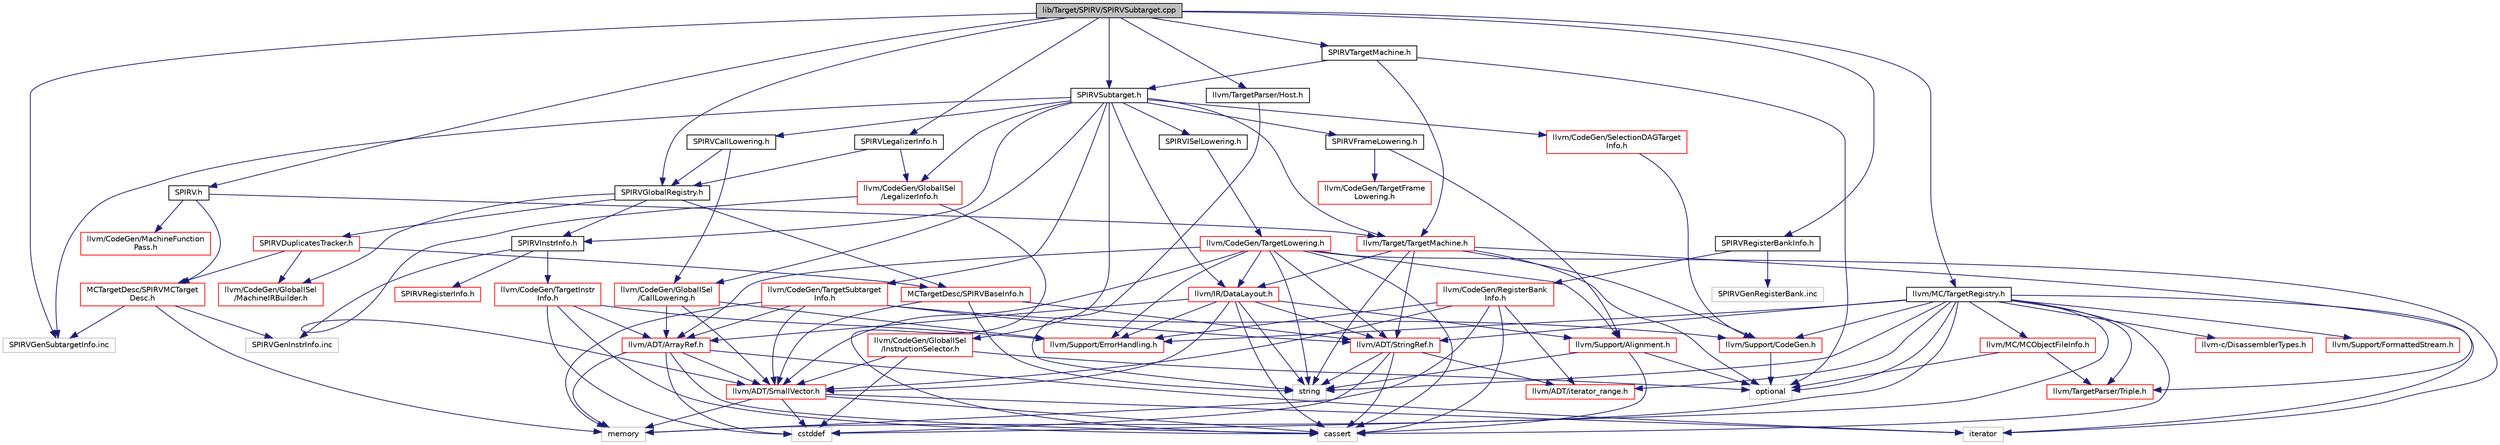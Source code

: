 digraph "lib/Target/SPIRV/SPIRVSubtarget.cpp"
{
 // LATEX_PDF_SIZE
  bgcolor="transparent";
  edge [fontname="Helvetica",fontsize="10",labelfontname="Helvetica",labelfontsize="10"];
  node [fontname="Helvetica",fontsize="10",shape=record];
  Node1 [label="lib/Target/SPIRV/SPIRVSubtarget.cpp",height=0.2,width=0.4,color="black", fillcolor="grey75", style="filled", fontcolor="black",tooltip=" "];
  Node1 -> Node2 [color="midnightblue",fontsize="10",style="solid",fontname="Helvetica"];
  Node2 [label="SPIRVSubtarget.h",height=0.2,width=0.4,color="black",URL="$SPIRVSubtarget_8h.html",tooltip=" "];
  Node2 -> Node3 [color="midnightblue",fontsize="10",style="solid",fontname="Helvetica"];
  Node3 [label="SPIRVCallLowering.h",height=0.2,width=0.4,color="black",URL="$SPIRVCallLowering_8h.html",tooltip=" "];
  Node3 -> Node4 [color="midnightblue",fontsize="10",style="solid",fontname="Helvetica"];
  Node4 [label="SPIRVGlobalRegistry.h",height=0.2,width=0.4,color="black",URL="$SPIRVGlobalRegistry_8h.html",tooltip=" "];
  Node4 -> Node5 [color="midnightblue",fontsize="10",style="solid",fontname="Helvetica"];
  Node5 [label="MCTargetDesc/SPIRVBaseInfo.h",height=0.2,width=0.4,color="red",URL="$SPIRVBaseInfo_8h.html",tooltip=" "];
  Node5 -> Node6 [color="midnightblue",fontsize="10",style="solid",fontname="Helvetica"];
  Node6 [label="llvm/ADT/SmallVector.h",height=0.2,width=0.4,color="red",URL="$SmallVector_8h.html",tooltip=" "];
  Node6 -> Node14 [color="midnightblue",fontsize="10",style="solid",fontname="Helvetica"];
  Node14 [label="cassert",height=0.2,width=0.4,color="grey75",tooltip=" "];
  Node6 -> Node15 [color="midnightblue",fontsize="10",style="solid",fontname="Helvetica"];
  Node15 [label="cstddef",height=0.2,width=0.4,color="grey75",tooltip=" "];
  Node6 -> Node20 [color="midnightblue",fontsize="10",style="solid",fontname="Helvetica"];
  Node20 [label="iterator",height=0.2,width=0.4,color="grey75",tooltip=" "];
  Node6 -> Node22 [color="midnightblue",fontsize="10",style="solid",fontname="Helvetica"];
  Node22 [label="memory",height=0.2,width=0.4,color="grey75",tooltip=" "];
  Node5 -> Node24 [color="midnightblue",fontsize="10",style="solid",fontname="Helvetica"];
  Node24 [label="llvm/ADT/StringRef.h",height=0.2,width=0.4,color="red",URL="$StringRef_8h.html",tooltip=" "];
  Node24 -> Node32 [color="midnightblue",fontsize="10",style="solid",fontname="Helvetica"];
  Node32 [label="llvm/ADT/iterator_range.h",height=0.2,width=0.4,color="red",URL="$iterator__range_8h.html",tooltip=" "];
  Node24 -> Node14 [color="midnightblue",fontsize="10",style="solid",fontname="Helvetica"];
  Node24 -> Node15 [color="midnightblue",fontsize="10",style="solid",fontname="Helvetica"];
  Node24 -> Node33 [color="midnightblue",fontsize="10",style="solid",fontname="Helvetica"];
  Node33 [label="string",height=0.2,width=0.4,color="grey75",tooltip=" "];
  Node5 -> Node33 [color="midnightblue",fontsize="10",style="solid",fontname="Helvetica"];
  Node4 -> Node36 [color="midnightblue",fontsize="10",style="solid",fontname="Helvetica"];
  Node36 [label="SPIRVDuplicatesTracker.h",height=0.2,width=0.4,color="red",URL="$SPIRVDuplicatesTracker_8h.html",tooltip=" "];
  Node36 -> Node5 [color="midnightblue",fontsize="10",style="solid",fontname="Helvetica"];
  Node36 -> Node37 [color="midnightblue",fontsize="10",style="solid",fontname="Helvetica"];
  Node37 [label="MCTargetDesc/SPIRVMCTarget\lDesc.h",height=0.2,width=0.4,color="red",URL="$SPIRVMCTargetDesc_8h.html",tooltip=" "];
  Node37 -> Node22 [color="midnightblue",fontsize="10",style="solid",fontname="Helvetica"];
  Node37 -> Node44 [color="midnightblue",fontsize="10",style="solid",fontname="Helvetica"];
  Node44 [label="SPIRVGenInstrInfo.inc",height=0.2,width=0.4,color="grey75",tooltip=" "];
  Node37 -> Node45 [color="midnightblue",fontsize="10",style="solid",fontname="Helvetica"];
  Node45 [label="SPIRVGenSubtargetInfo.inc",height=0.2,width=0.4,color="grey75",tooltip=" "];
  Node36 -> Node59 [color="midnightblue",fontsize="10",style="solid",fontname="Helvetica"];
  Node59 [label="llvm/CodeGen/GlobalISel\l/MachineIRBuilder.h",height=0.2,width=0.4,color="red",URL="$MachineIRBuilder_8h.html",tooltip=" "];
  Node4 -> Node256 [color="midnightblue",fontsize="10",style="solid",fontname="Helvetica"];
  Node256 [label="SPIRVInstrInfo.h",height=0.2,width=0.4,color="black",URL="$SPIRVInstrInfo_8h.html",tooltip=" "];
  Node256 -> Node257 [color="midnightblue",fontsize="10",style="solid",fontname="Helvetica"];
  Node257 [label="SPIRVRegisterInfo.h",height=0.2,width=0.4,color="red",URL="$SPIRVRegisterInfo_8h.html",tooltip=" "];
  Node256 -> Node258 [color="midnightblue",fontsize="10",style="solid",fontname="Helvetica"];
  Node258 [label="llvm/CodeGen/TargetInstr\lInfo.h",height=0.2,width=0.4,color="red",URL="$TargetInstrInfo_8h.html",tooltip=" "];
  Node258 -> Node63 [color="midnightblue",fontsize="10",style="solid",fontname="Helvetica"];
  Node63 [label="llvm/ADT/ArrayRef.h",height=0.2,width=0.4,color="red",URL="$ArrayRef_8h.html",tooltip=" "];
  Node63 -> Node6 [color="midnightblue",fontsize="10",style="solid",fontname="Helvetica"];
  Node63 -> Node14 [color="midnightblue",fontsize="10",style="solid",fontname="Helvetica"];
  Node63 -> Node15 [color="midnightblue",fontsize="10",style="solid",fontname="Helvetica"];
  Node63 -> Node20 [color="midnightblue",fontsize="10",style="solid",fontname="Helvetica"];
  Node63 -> Node22 [color="midnightblue",fontsize="10",style="solid",fontname="Helvetica"];
  Node258 -> Node54 [color="midnightblue",fontsize="10",style="solid",fontname="Helvetica"];
  Node54 [label="llvm/Support/ErrorHandling.h",height=0.2,width=0.4,color="red",URL="$Support_2ErrorHandling_8h.html",tooltip=" "];
  Node258 -> Node14 [color="midnightblue",fontsize="10",style="solid",fontname="Helvetica"];
  Node258 -> Node15 [color="midnightblue",fontsize="10",style="solid",fontname="Helvetica"];
  Node256 -> Node44 [color="midnightblue",fontsize="10",style="solid",fontname="Helvetica"];
  Node4 -> Node59 [color="midnightblue",fontsize="10",style="solid",fontname="Helvetica"];
  Node3 -> Node268 [color="midnightblue",fontsize="10",style="solid",fontname="Helvetica"];
  Node268 [label="llvm/CodeGen/GlobalISel\l/CallLowering.h",height=0.2,width=0.4,color="red",URL="$CallLowering_8h.html",tooltip=" "];
  Node268 -> Node63 [color="midnightblue",fontsize="10",style="solid",fontname="Helvetica"];
  Node268 -> Node6 [color="midnightblue",fontsize="10",style="solid",fontname="Helvetica"];
  Node268 -> Node54 [color="midnightblue",fontsize="10",style="solid",fontname="Helvetica"];
  Node2 -> Node272 [color="midnightblue",fontsize="10",style="solid",fontname="Helvetica"];
  Node272 [label="SPIRVFrameLowering.h",height=0.2,width=0.4,color="black",URL="$SPIRVFrameLowering_8h.html",tooltip=" "];
  Node272 -> Node273 [color="midnightblue",fontsize="10",style="solid",fontname="Helvetica"];
  Node273 [label="llvm/CodeGen/TargetFrame\lLowering.h",height=0.2,width=0.4,color="red",URL="$TargetFrameLowering_8h.html",tooltip=" "];
  Node272 -> Node108 [color="midnightblue",fontsize="10",style="solid",fontname="Helvetica"];
  Node108 [label="llvm/Support/Alignment.h",height=0.2,width=0.4,color="red",URL="$Alignment_8h.html",tooltip=" "];
  Node108 -> Node14 [color="midnightblue",fontsize="10",style="solid",fontname="Helvetica"];
  Node108 -> Node31 [color="midnightblue",fontsize="10",style="solid",fontname="Helvetica"];
  Node31 [label="optional",height=0.2,width=0.4,color="grey75",tooltip=" "];
  Node108 -> Node33 [color="midnightblue",fontsize="10",style="solid",fontname="Helvetica"];
  Node2 -> Node274 [color="midnightblue",fontsize="10",style="solid",fontname="Helvetica"];
  Node274 [label="SPIRVISelLowering.h",height=0.2,width=0.4,color="black",URL="$SPIRVISelLowering_8h.html",tooltip=" "];
  Node274 -> Node275 [color="midnightblue",fontsize="10",style="solid",fontname="Helvetica"];
  Node275 [label="llvm/CodeGen/TargetLowering.h",height=0.2,width=0.4,color="red",URL="$TargetLowering_8h.html",tooltip=" "];
  Node275 -> Node63 [color="midnightblue",fontsize="10",style="solid",fontname="Helvetica"];
  Node275 -> Node6 [color="midnightblue",fontsize="10",style="solid",fontname="Helvetica"];
  Node275 -> Node24 [color="midnightblue",fontsize="10",style="solid",fontname="Helvetica"];
  Node275 -> Node220 [color="midnightblue",fontsize="10",style="solid",fontname="Helvetica"];
  Node220 [label="llvm/IR/DataLayout.h",height=0.2,width=0.4,color="red",URL="$DataLayout_8h.html",tooltip=" "];
  Node220 -> Node63 [color="midnightblue",fontsize="10",style="solid",fontname="Helvetica"];
  Node220 -> Node6 [color="midnightblue",fontsize="10",style="solid",fontname="Helvetica"];
  Node220 -> Node24 [color="midnightblue",fontsize="10",style="solid",fontname="Helvetica"];
  Node220 -> Node108 [color="midnightblue",fontsize="10",style="solid",fontname="Helvetica"];
  Node220 -> Node54 [color="midnightblue",fontsize="10",style="solid",fontname="Helvetica"];
  Node220 -> Node14 [color="midnightblue",fontsize="10",style="solid",fontname="Helvetica"];
  Node220 -> Node33 [color="midnightblue",fontsize="10",style="solid",fontname="Helvetica"];
  Node275 -> Node108 [color="midnightblue",fontsize="10",style="solid",fontname="Helvetica"];
  Node275 -> Node54 [color="midnightblue",fontsize="10",style="solid",fontname="Helvetica"];
  Node275 -> Node14 [color="midnightblue",fontsize="10",style="solid",fontname="Helvetica"];
  Node275 -> Node20 [color="midnightblue",fontsize="10",style="solid",fontname="Helvetica"];
  Node275 -> Node33 [color="midnightblue",fontsize="10",style="solid",fontname="Helvetica"];
  Node2 -> Node256 [color="midnightblue",fontsize="10",style="solid",fontname="Helvetica"];
  Node2 -> Node268 [color="midnightblue",fontsize="10",style="solid",fontname="Helvetica"];
  Node2 -> Node298 [color="midnightblue",fontsize="10",style="solid",fontname="Helvetica"];
  Node298 [label="llvm/CodeGen/GlobalISel\l/InstructionSelector.h",height=0.2,width=0.4,color="red",URL="$InstructionSelector_8h.html",tooltip=" "];
  Node298 -> Node6 [color="midnightblue",fontsize="10",style="solid",fontname="Helvetica"];
  Node298 -> Node15 [color="midnightblue",fontsize="10",style="solid",fontname="Helvetica"];
  Node298 -> Node31 [color="midnightblue",fontsize="10",style="solid",fontname="Helvetica"];
  Node2 -> Node299 [color="midnightblue",fontsize="10",style="solid",fontname="Helvetica"];
  Node299 [label="llvm/CodeGen/GlobalISel\l/LegalizerInfo.h",height=0.2,width=0.4,color="red",URL="$LegalizerInfo_8h.html",tooltip=" "];
  Node299 -> Node6 [color="midnightblue",fontsize="10",style="solid",fontname="Helvetica"];
  Node299 -> Node14 [color="midnightblue",fontsize="10",style="solid",fontname="Helvetica"];
  Node2 -> Node302 [color="midnightblue",fontsize="10",style="solid",fontname="Helvetica"];
  Node302 [label="llvm/CodeGen/SelectionDAGTarget\lInfo.h",height=0.2,width=0.4,color="red",URL="$SelectionDAGTargetInfo_8h.html",tooltip=" "];
  Node302 -> Node175 [color="midnightblue",fontsize="10",style="solid",fontname="Helvetica"];
  Node175 [label="llvm/Support/CodeGen.h",height=0.2,width=0.4,color="red",URL="$CodeGen_8h.html",tooltip=" "];
  Node175 -> Node31 [color="midnightblue",fontsize="10",style="solid",fontname="Helvetica"];
  Node2 -> Node195 [color="midnightblue",fontsize="10",style="solid",fontname="Helvetica"];
  Node195 [label="llvm/CodeGen/TargetSubtarget\lInfo.h",height=0.2,width=0.4,color="red",URL="$TargetSubtargetInfo_8h.html",tooltip=" "];
  Node195 -> Node63 [color="midnightblue",fontsize="10",style="solid",fontname="Helvetica"];
  Node195 -> Node6 [color="midnightblue",fontsize="10",style="solid",fontname="Helvetica"];
  Node195 -> Node24 [color="midnightblue",fontsize="10",style="solid",fontname="Helvetica"];
  Node195 -> Node175 [color="midnightblue",fontsize="10",style="solid",fontname="Helvetica"];
  Node195 -> Node22 [color="midnightblue",fontsize="10",style="solid",fontname="Helvetica"];
  Node2 -> Node220 [color="midnightblue",fontsize="10",style="solid",fontname="Helvetica"];
  Node2 -> Node303 [color="midnightblue",fontsize="10",style="solid",fontname="Helvetica"];
  Node303 [label="llvm/Target/TargetMachine.h",height=0.2,width=0.4,color="red",URL="$Target_2TargetMachine_8h.html",tooltip=" "];
  Node303 -> Node24 [color="midnightblue",fontsize="10",style="solid",fontname="Helvetica"];
  Node303 -> Node220 [color="midnightblue",fontsize="10",style="solid",fontname="Helvetica"];
  Node303 -> Node175 [color="midnightblue",fontsize="10",style="solid",fontname="Helvetica"];
  Node303 -> Node216 [color="midnightblue",fontsize="10",style="solid",fontname="Helvetica"];
  Node216 [label="llvm/TargetParser/Triple.h",height=0.2,width=0.4,color="red",URL="$Triple_8h.html",tooltip=" "];
  Node303 -> Node31 [color="midnightblue",fontsize="10",style="solid",fontname="Helvetica"];
  Node303 -> Node33 [color="midnightblue",fontsize="10",style="solid",fontname="Helvetica"];
  Node2 -> Node45 [color="midnightblue",fontsize="10",style="solid",fontname="Helvetica"];
  Node1 -> Node307 [color="midnightblue",fontsize="10",style="solid",fontname="Helvetica"];
  Node307 [label="SPIRV.h",height=0.2,width=0.4,color="black",URL="$SPIRV_8h.html",tooltip=" "];
  Node307 -> Node37 [color="midnightblue",fontsize="10",style="solid",fontname="Helvetica"];
  Node307 -> Node265 [color="midnightblue",fontsize="10",style="solid",fontname="Helvetica"];
  Node265 [label="llvm/CodeGen/MachineFunction\lPass.h",height=0.2,width=0.4,color="red",URL="$MachineFunctionPass_8h.html",tooltip=" "];
  Node307 -> Node303 [color="midnightblue",fontsize="10",style="solid",fontname="Helvetica"];
  Node1 -> Node4 [color="midnightblue",fontsize="10",style="solid",fontname="Helvetica"];
  Node1 -> Node308 [color="midnightblue",fontsize="10",style="solid",fontname="Helvetica"];
  Node308 [label="SPIRVLegalizerInfo.h",height=0.2,width=0.4,color="black",URL="$SPIRVLegalizerInfo_8h.html",tooltip=" "];
  Node308 -> Node4 [color="midnightblue",fontsize="10",style="solid",fontname="Helvetica"];
  Node308 -> Node299 [color="midnightblue",fontsize="10",style="solid",fontname="Helvetica"];
  Node1 -> Node309 [color="midnightblue",fontsize="10",style="solid",fontname="Helvetica"];
  Node309 [label="SPIRVRegisterBankInfo.h",height=0.2,width=0.4,color="black",URL="$SPIRVRegisterBankInfo_8h.html",tooltip=" "];
  Node309 -> Node310 [color="midnightblue",fontsize="10",style="solid",fontname="Helvetica"];
  Node310 [label="llvm/CodeGen/RegisterBank\lInfo.h",height=0.2,width=0.4,color="red",URL="$RegisterBankInfo_8h.html",tooltip=" "];
  Node310 -> Node6 [color="midnightblue",fontsize="10",style="solid",fontname="Helvetica"];
  Node310 -> Node32 [color="midnightblue",fontsize="10",style="solid",fontname="Helvetica"];
  Node310 -> Node54 [color="midnightblue",fontsize="10",style="solid",fontname="Helvetica"];
  Node310 -> Node14 [color="midnightblue",fontsize="10",style="solid",fontname="Helvetica"];
  Node310 -> Node22 [color="midnightblue",fontsize="10",style="solid",fontname="Helvetica"];
  Node309 -> Node311 [color="midnightblue",fontsize="10",style="solid",fontname="Helvetica"];
  Node311 [label="SPIRVGenRegisterBank.inc",height=0.2,width=0.4,color="grey75",tooltip=" "];
  Node1 -> Node312 [color="midnightblue",fontsize="10",style="solid",fontname="Helvetica"];
  Node312 [label="SPIRVTargetMachine.h",height=0.2,width=0.4,color="black",URL="$SPIRVTargetMachine_8h.html",tooltip=" "];
  Node312 -> Node2 [color="midnightblue",fontsize="10",style="solid",fontname="Helvetica"];
  Node312 -> Node303 [color="midnightblue",fontsize="10",style="solid",fontname="Helvetica"];
  Node312 -> Node31 [color="midnightblue",fontsize="10",style="solid",fontname="Helvetica"];
  Node1 -> Node313 [color="midnightblue",fontsize="10",style="solid",fontname="Helvetica"];
  Node313 [label="llvm/MC/TargetRegistry.h",height=0.2,width=0.4,color="black",URL="$TargetRegistry_8h.html",tooltip=" "];
  Node313 -> Node314 [color="midnightblue",fontsize="10",style="solid",fontname="Helvetica"];
  Node314 [label="llvm-c/DisassemblerTypes.h",height=0.2,width=0.4,color="red",URL="$DisassemblerTypes_8h.html",tooltip=" "];
  Node313 -> Node24 [color="midnightblue",fontsize="10",style="solid",fontname="Helvetica"];
  Node313 -> Node32 [color="midnightblue",fontsize="10",style="solid",fontname="Helvetica"];
  Node313 -> Node315 [color="midnightblue",fontsize="10",style="solid",fontname="Helvetica"];
  Node315 [label="llvm/MC/MCObjectFileInfo.h",height=0.2,width=0.4,color="red",URL="$MCObjectFileInfo_8h.html",tooltip=" "];
  Node315 -> Node216 [color="midnightblue",fontsize="10",style="solid",fontname="Helvetica"];
  Node315 -> Node31 [color="midnightblue",fontsize="10",style="solid",fontname="Helvetica"];
  Node313 -> Node175 [color="midnightblue",fontsize="10",style="solid",fontname="Helvetica"];
  Node313 -> Node54 [color="midnightblue",fontsize="10",style="solid",fontname="Helvetica"];
  Node313 -> Node318 [color="midnightblue",fontsize="10",style="solid",fontname="Helvetica"];
  Node318 [label="llvm/Support/FormattedStream.h",height=0.2,width=0.4,color="red",URL="$FormattedStream_8h.html",tooltip=" "];
  Node313 -> Node216 [color="midnightblue",fontsize="10",style="solid",fontname="Helvetica"];
  Node313 -> Node14 [color="midnightblue",fontsize="10",style="solid",fontname="Helvetica"];
  Node313 -> Node15 [color="midnightblue",fontsize="10",style="solid",fontname="Helvetica"];
  Node313 -> Node20 [color="midnightblue",fontsize="10",style="solid",fontname="Helvetica"];
  Node313 -> Node22 [color="midnightblue",fontsize="10",style="solid",fontname="Helvetica"];
  Node313 -> Node31 [color="midnightblue",fontsize="10",style="solid",fontname="Helvetica"];
  Node313 -> Node33 [color="midnightblue",fontsize="10",style="solid",fontname="Helvetica"];
  Node1 -> Node319 [color="midnightblue",fontsize="10",style="solid",fontname="Helvetica"];
  Node319 [label="llvm/TargetParser/Host.h",height=0.2,width=0.4,color="black",URL="$TargetParser_2Host_8h.html",tooltip=" "];
  Node319 -> Node33 [color="midnightblue",fontsize="10",style="solid",fontname="Helvetica"];
  Node1 -> Node45 [color="midnightblue",fontsize="10",style="solid",fontname="Helvetica"];
}
